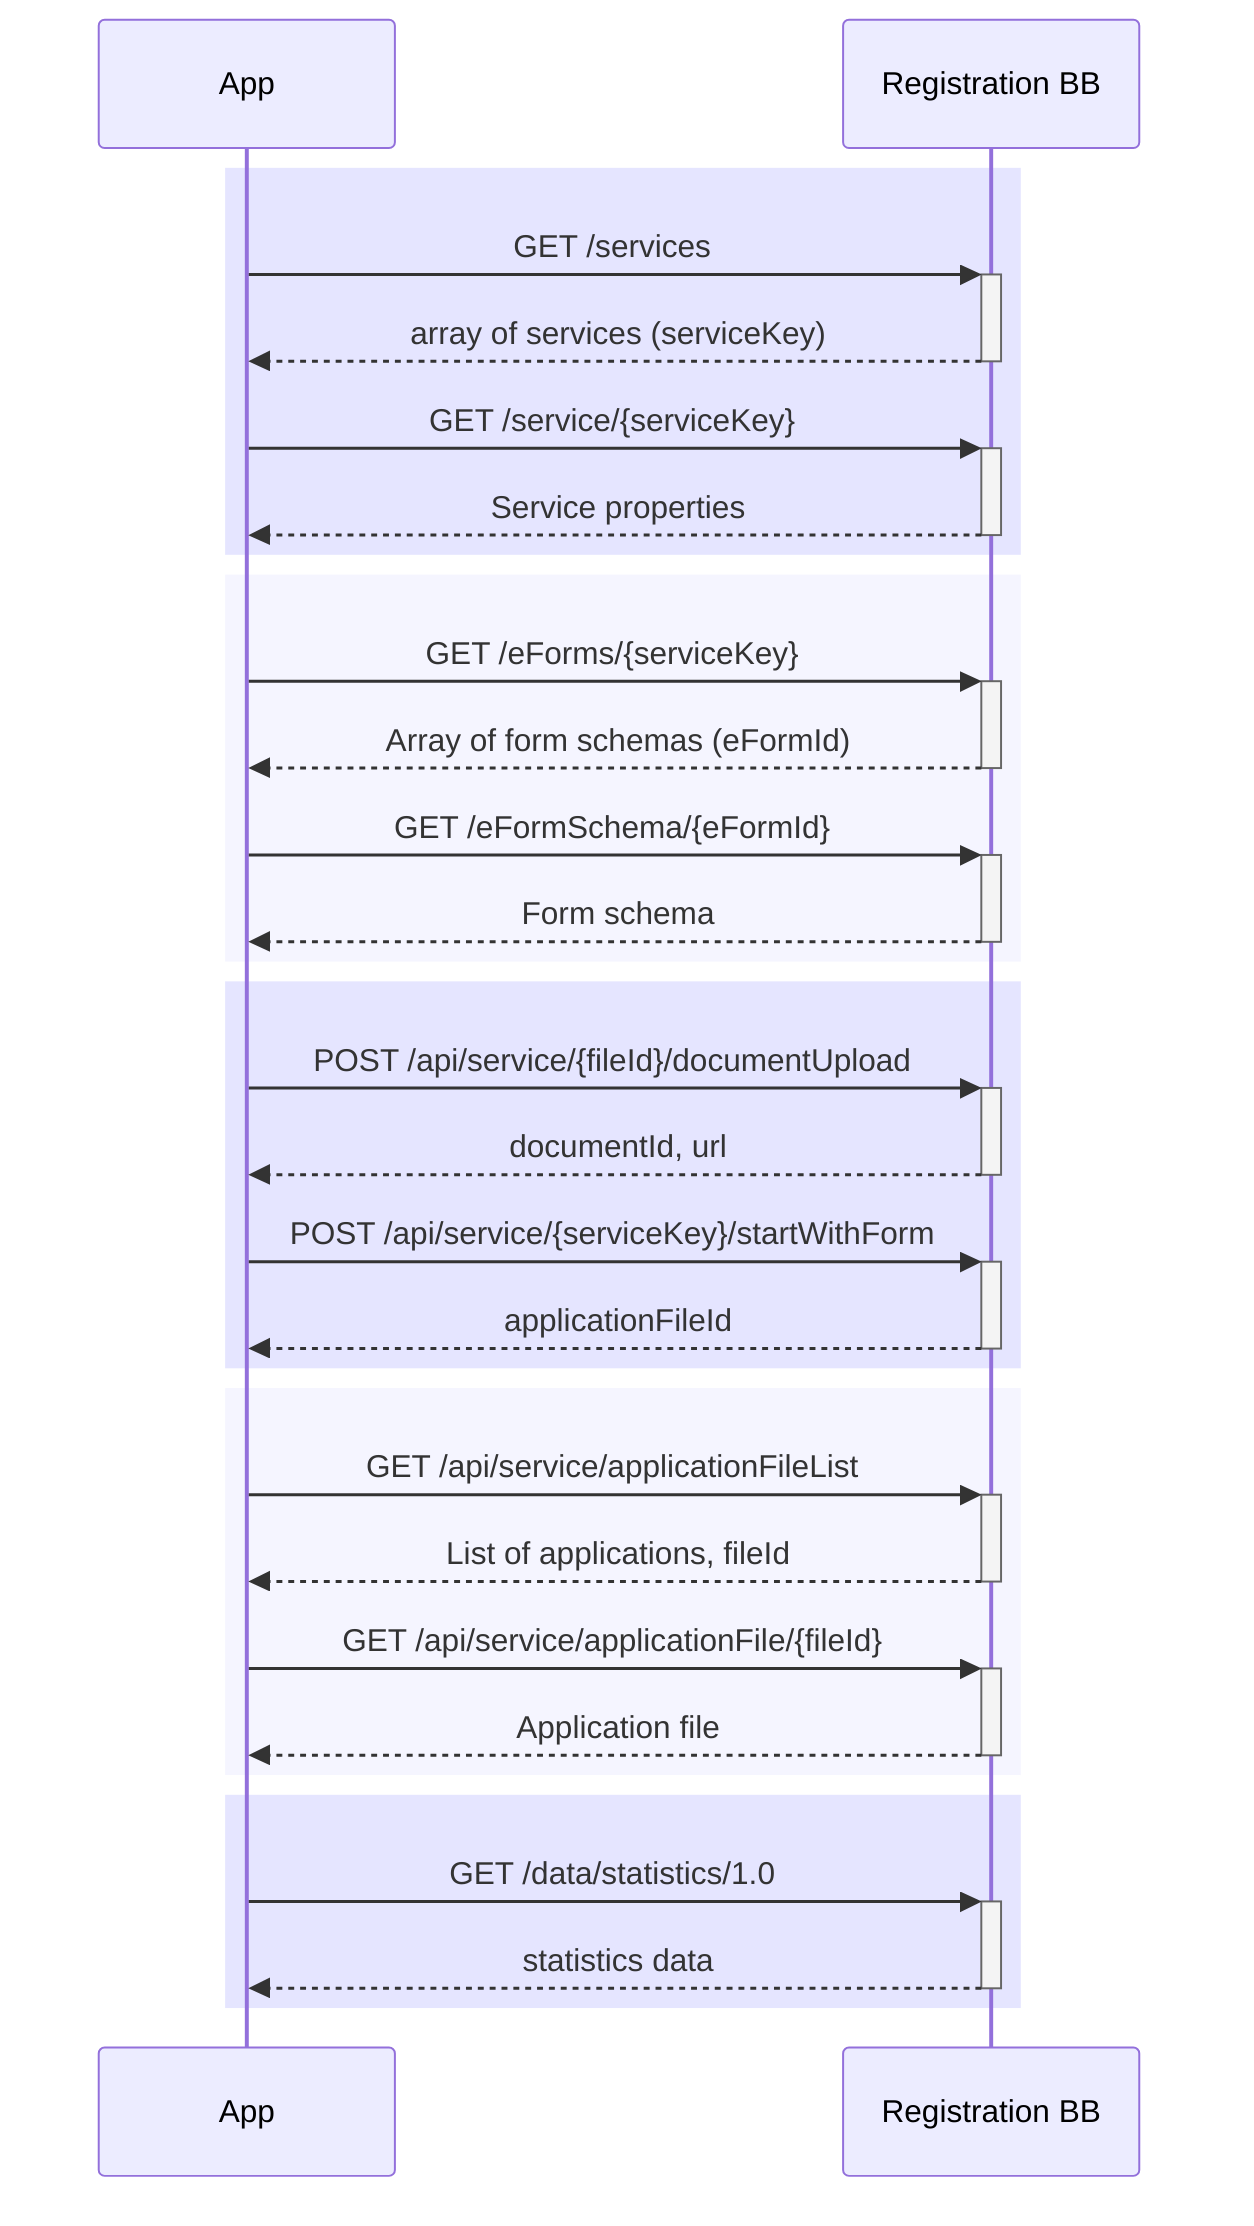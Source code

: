 sequenceDiagram
    rect rgba(0, 0, 255, .1)

    App->>+Registration BB: GET /services
    Registration BB-->>-App: array of services (serviceKey)
    
    App->>+Registration BB: GET /service/{serviceKey}
    Registration BB-->>-App: Service properties
    
    end
    rect rgba(204, 204, 255, .2)
    App->>+Registration BB: GET /eForms/{serviceKey}
    Registration BB-->>-App: Array of form schemas (eFormId)

    App->>+Registration BB: GET /eFormSchema/{eFormId}
    Registration BB-->>-App: Form schema 

    end

    rect rgba(0, 0, 255, .1)
    App->>+Registration BB: POST /api/service/{fileId}/documentUpload
    Registration BB-->>-App: documentId, url
    
    
    App->>+Registration BB: POST /api/service/{serviceKey}/startWithForm
    Registration BB-->>-App: applicationFileId
    

    end

    rect rgba(204, 204, 255, .2)

    App->>+Registration BB: GET /api/service/applicationFileList
    Registration BB-->>-App: List of applications, fileId

    App->>+Registration BB: GET /api/service/applicationFile/{fileId}
    Registration BB-->>-App: Application file 

    end
    rect rgba(0, 0, 255, .1)
    App->>+Registration BB: GET /data/statistics/1.0
    Registration BB-->>-App: statistics data
    end